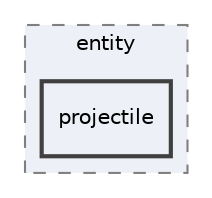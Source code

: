 digraph "projectile"
{
 // INTERACTIVE_SVG=YES
 // LATEX_PDF_SIZE
  edge [fontname="Helvetica",fontsize="10",labelfontname="Helvetica",labelfontsize="10"];
  node [fontname="Helvetica",fontsize="10",shape=record];
  compound=true
  subgraph clusterdir_b6f0bb288e976a059ae88387d5b9ae90 {
    graph [ bgcolor="#edf0f7", pencolor="grey50", style="filled,dashed,", label="entity", fontname="Helvetica", fontsize="10", URL="dir_b6f0bb288e976a059ae88387d5b9ae90.html"]
  dir_4692a235c08e0f494fee75da84e82947 [shape=box, label="projectile", style="filled,bold,", fillcolor="#edf0f7", color="grey25", URL="dir_4692a235c08e0f494fee75da84e82947.html"];
  }
}
